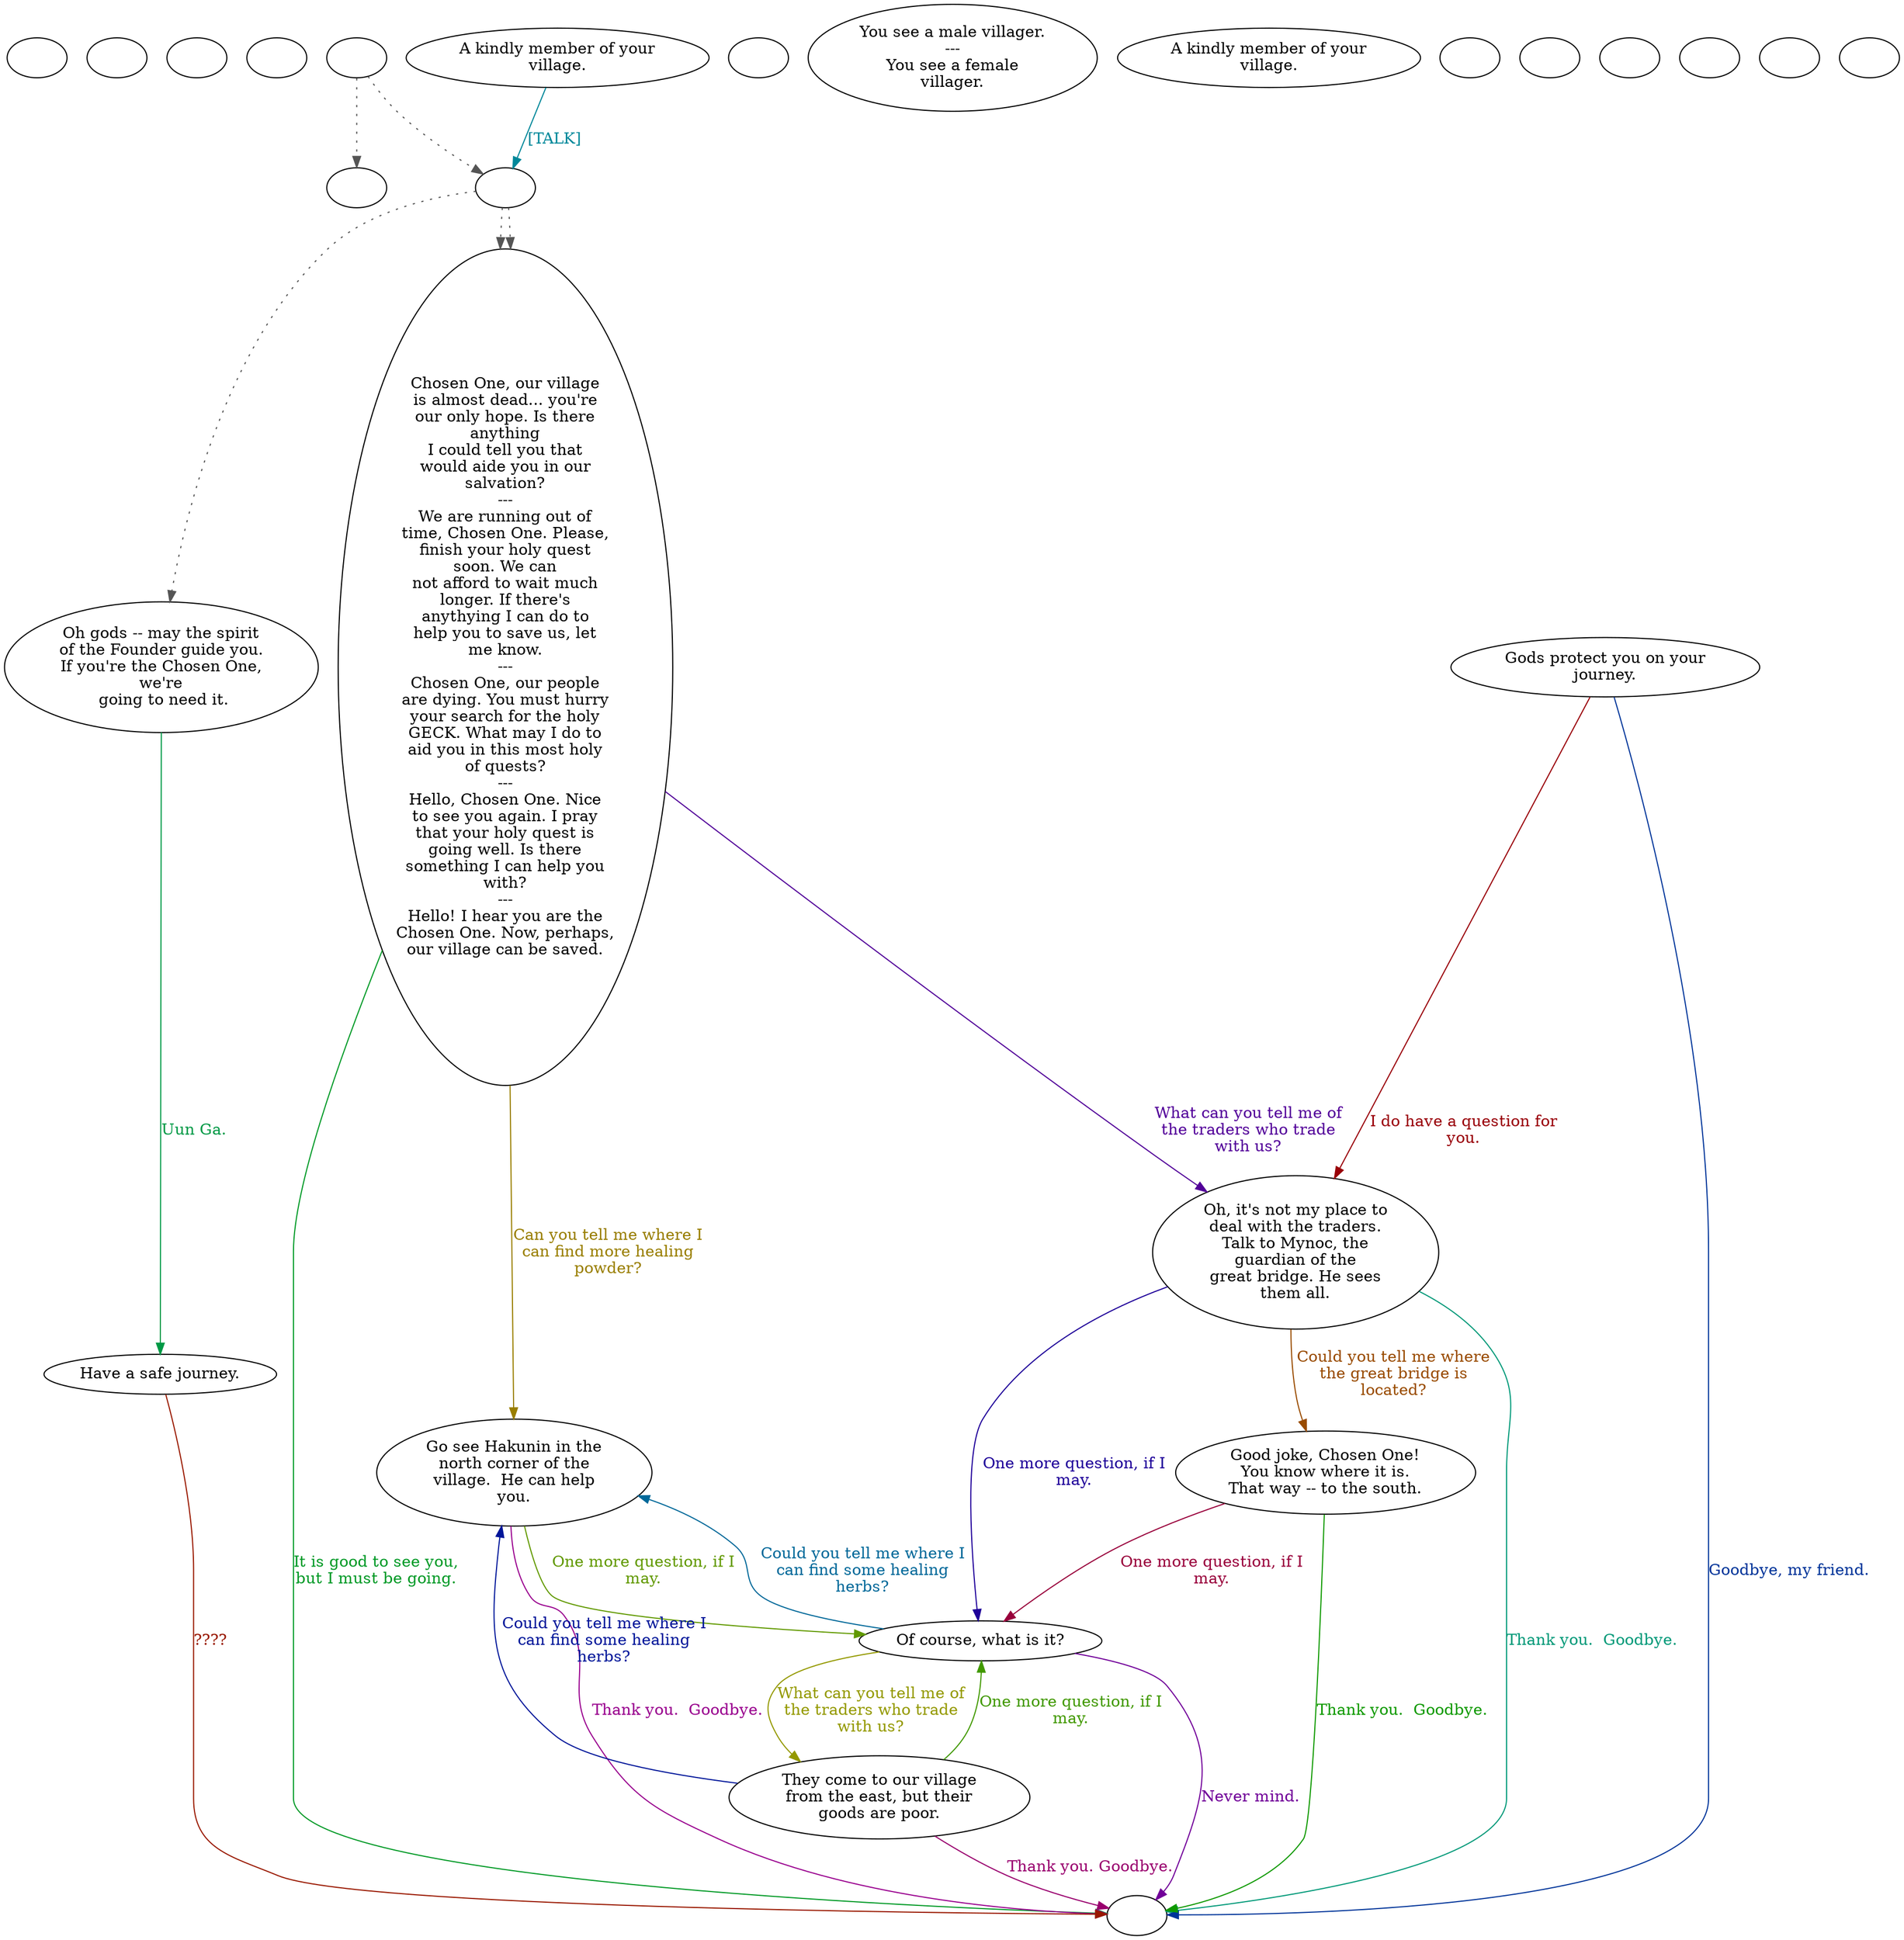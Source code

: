 digraph ACVillgr {
  "checkPartyMembersNearDoor" [style=filled       fillcolor="#FFFFFF"       color="#000000"]
  "checkPartyMembersNearDoor" [label=""]
  "start" [style=filled       fillcolor="#FFFFFF"       color="#000000"]
  "start" [label=""]
  "critter_p_proc" [style=filled       fillcolor="#FFFFFF"       color="#000000"]
  "critter_p_proc" [label=""]
  "pickup_p_proc" [style=filled       fillcolor="#FFFFFF"       color="#000000"]
  "pickup_p_proc" [label=""]
  "talk_p_proc" [style=filled       fillcolor="#FFFFFF"       color="#000000"]
  "talk_p_proc" -> "Node009" [style=dotted color="#555555"]
  "talk_p_proc" -> "Node997" [style=dotted color="#555555"]
  "talk_p_proc" [label=""]
  "destroy_p_proc" [style=filled       fillcolor="#FFFFFF"       color="#000000"]
  "destroy_p_proc" [label=""]
  "look_at_p_proc" [style=filled       fillcolor="#FFFFFF"       color="#000000"]
  "look_at_p_proc" [label="You see a male villager.\n---\nYou see a female\nvillager."]
  "description_p_proc" [style=filled       fillcolor="#FFFFFF"       color="#000000"]
  "description_p_proc" [label="A kindly member of your\nvillage."]
  "use_skill_on_p_proc" [style=filled       fillcolor="#FFFFFF"       color="#000000"]
  "use_skill_on_p_proc" [label=""]
  "damage_p_proc" [style=filled       fillcolor="#FFFFFF"       color="#000000"]
  "damage_p_proc" [label=""]
  "map_enter_p_proc" [style=filled       fillcolor="#FFFFFF"       color="#000000"]
  "map_enter_p_proc" [label=""]
  "timed_event_p_proc" [style=filled       fillcolor="#FFFFFF"       color="#000000"]
  "timed_event_p_proc" [label=""]
  "push_p_proc" [style=filled       fillcolor="#FFFFFF"       color="#000000"]
  "push_p_proc" [label=""]
  "Node997" [style=filled       fillcolor="#FFFFFF"       color="#000000"]
  "Node997" -> "Node007" [style=dotted color="#555555"]
  "Node997" -> "Node001" [style=dotted color="#555555"]
  "Node997" -> "Node001" [style=dotted color="#555555"]
  "Node997" [label=""]
  "Node998" [style=filled       fillcolor="#FFFFFF"       color="#000000"]
  "Node998" [label=""]
  "Node999" [style=filled       fillcolor="#FFFFFF"       color="#000000"]
  "Node999" [label=""]
  "Node000" [style=filled       fillcolor="#FFFFFF"       color="#000000"]
  "Node000" [label="A kindly member of your\nvillage."]
  "Node000" -> "Node997" [label="[TALK]" color="#008799" fontcolor="#008799"]
  "Node001" [style=filled       fillcolor="#FFFFFF"       color="#000000"]
  "Node001" [label="Chosen One, our village\nis almost dead... you're\nour only hope. Is there\nanything\nI could tell you that\nwould aide you in our\nsalvation?\n---\nWe are running out of\ntime, Chosen One. Please,\nfinish your holy quest\nsoon. We can\nnot afford to wait much\nlonger. If there's\nanythying I can do to\nhelp you to save us, let\nme know.\n---\nChosen One, our people\nare dying. You must hurry\nyour search for the holy\nGECK. What may I do to\naid you in this most holy\nof quests?\n---\nHello, Chosen One. Nice\nto see you again. I pray\nthat your holy quest is\ngoing well. Is there\nsomething I can help you\nwith?\n---\nHello! I hear you are the\nChosen One. Now, perhaps,\nour village can be saved."]
  "Node001" -> "Node003" [label="Can you tell me where I\ncan find more healing\npowder?" color="#997E00" fontcolor="#997E00"]
  "Node001" -> "Node004" [label="What can you tell me of\nthe traders who trade\nwith us?" color="#520099" fontcolor="#520099"]
  "Node001" -> "Node999" [label="It is good to see you,\nbut I must be going." color="#009925" fontcolor="#009925"]
  "Node002" [style=filled       fillcolor="#FFFFFF"       color="#000000"]
  "Node002" [label="Gods protect you on your\njourney."]
  "Node002" -> "Node004" [label="I do have a question for\nyou." color="#990008" fontcolor="#990008"]
  "Node002" -> "Node999" [label="Goodbye, my friend." color="#003499" fontcolor="#003499"]
  "Node003" [style=filled       fillcolor="#FFFFFF"       color="#000000"]
  "Node003" [label="Go see Hakunin in the\nnorth corner of the\nvillage.  He can help\nyou."]
  "Node003" -> "Node006" [label="One more question, if I\nmay." color="#619900" fontcolor="#619900"]
  "Node003" -> "Node999" [label="Thank you.  Goodbye." color="#99008E" fontcolor="#99008E"]
  "Node004" [style=filled       fillcolor="#FFFFFF"       color="#000000"]
  "Node004" [label="Oh, it's not my place to\ndeal with the traders.\nTalk to Mynoc, the\nguardian of the\ngreat bridge. He sees\nthem all."]
  "Node004" -> "Node999" [label="Thank you.  Goodbye." color="#009978" fontcolor="#009978"]
  "Node004" -> "Node005" [label="Could you tell me where\nthe great bridge is\nlocated?" color="#994B00" fontcolor="#994B00"]
  "Node004" -> "Node006" [label="One more question, if I\nmay." color="#1E0099" fontcolor="#1E0099"]
  "Node005" [style=filled       fillcolor="#FFFFFF"       color="#000000"]
  "Node005" [label="Good joke, Chosen One!\nYou know where it is.\nThat way -- to the south."]
  "Node005" -> "Node999" [label="Thank you.  Goodbye." color="#0E9900" fontcolor="#0E9900"]
  "Node005" -> "Node006" [label="One more question, if I\nmay." color="#99003B" fontcolor="#99003B"]
  "Node006" [style=filled       fillcolor="#FFFFFF"       color="#000000"]
  "Node006" [label="Of course, what is it?"]
  "Node006" -> "Node003" [label="Could you tell me where I\ncan find some healing\nherbs?" color="#006899" fontcolor="#006899"]
  "Node006" -> "Node010" [label="What can you tell me of\nthe traders who trade\nwith us?" color="#949900" fontcolor="#949900"]
  "Node006" -> "Node999" [label="Never mind." color="#710099" fontcolor="#710099"]
  "Node007" [style=filled       fillcolor="#FFFFFF"       color="#000000"]
  "Node007" [label="Oh gods -- may the spirit\nof the Founder guide you.\nIf you're the Chosen One,\nwe're\n going to need it."]
  "Node007" -> "Node008" [label="Uun Ga." color="#009945" fontcolor="#009945"]
  "Node008" [style=filled       fillcolor="#FFFFFF"       color="#000000"]
  "Node008" [label="Have a safe journey."]
  "Node008" -> "Node999" [label="????" color="#991800" fontcolor="#991800"]
  "Node009" [style=filled       fillcolor="#FFFFFF"       color="#000000"]
  "Node009" [label=""]
  "Node010" [style=filled       fillcolor="#FFFFFF"       color="#000000"]
  "Node010" [label="They come to our village\nfrom the east, but their\ngoods are poor."]
  "Node010" -> "Node003" [label="Could you tell me where I\ncan find some healing\nherbs?" color="#001599" fontcolor="#001599"]
  "Node010" -> "Node006" [label="One more question, if I\nmay." color="#419900" fontcolor="#419900"]
  "Node010" -> "Node999" [label="Thank you. Goodbye." color="#99006E" fontcolor="#99006E"]
}